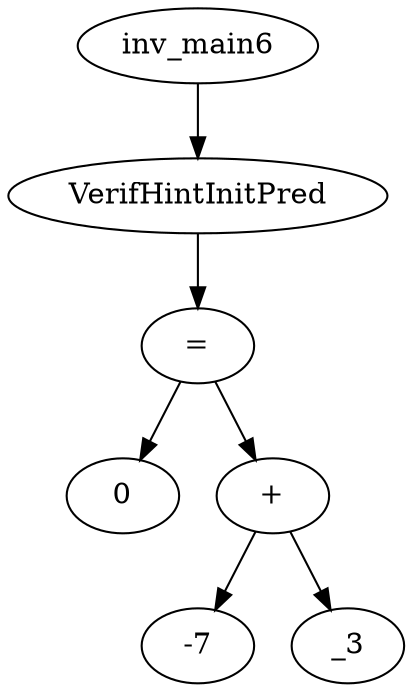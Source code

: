 digraph dag {
0 [label="inv_main6"];
1 [label="VerifHintInitPred"];
2 [label="="];
3 [label="0"];
4 [label="+"];
5 [label="-7"];
6 [label="_3"];
0->1
1->2
2->4
2 -> 3
4->6
4 -> 5
}
